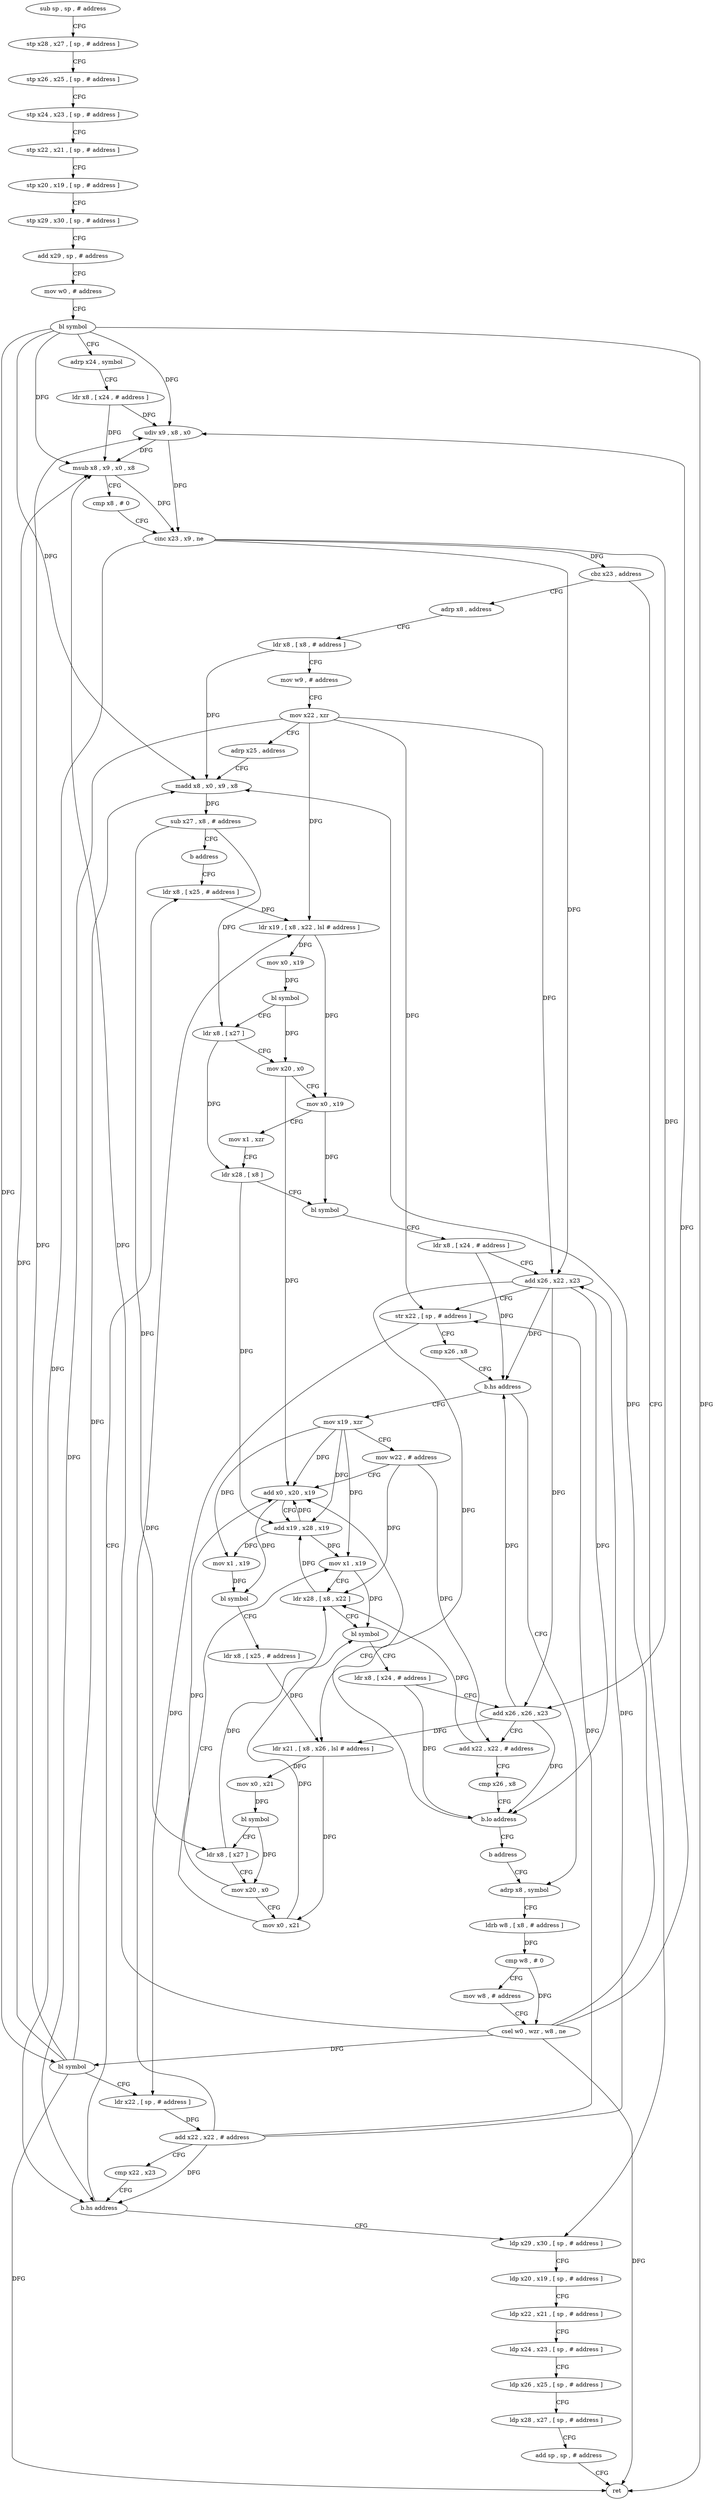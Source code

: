 digraph "func" {
"4228308" [label = "sub sp , sp , # address" ]
"4228312" [label = "stp x28 , x27 , [ sp , # address ]" ]
"4228316" [label = "stp x26 , x25 , [ sp , # address ]" ]
"4228320" [label = "stp x24 , x23 , [ sp , # address ]" ]
"4228324" [label = "stp x22 , x21 , [ sp , # address ]" ]
"4228328" [label = "stp x20 , x19 , [ sp , # address ]" ]
"4228332" [label = "stp x29 , x30 , [ sp , # address ]" ]
"4228336" [label = "add x29 , sp , # address" ]
"4228340" [label = "mov w0 , # address" ]
"4228344" [label = "bl symbol" ]
"4228348" [label = "adrp x24 , symbol" ]
"4228352" [label = "ldr x8 , [ x24 , # address ]" ]
"4228356" [label = "udiv x9 , x8 , x0" ]
"4228360" [label = "msub x8 , x9 , x0 , x8" ]
"4228364" [label = "cmp x8 , # 0" ]
"4228368" [label = "cinc x23 , x9 , ne" ]
"4228372" [label = "cbz x23 , address" ]
"4228596" [label = "ldp x29 , x30 , [ sp , # address ]" ]
"4228376" [label = "adrp x8 , address" ]
"4228600" [label = "ldp x20 , x19 , [ sp , # address ]" ]
"4228604" [label = "ldp x22 , x21 , [ sp , # address ]" ]
"4228608" [label = "ldp x24 , x23 , [ sp , # address ]" ]
"4228612" [label = "ldp x26 , x25 , [ sp , # address ]" ]
"4228616" [label = "ldp x28 , x27 , [ sp , # address ]" ]
"4228620" [label = "add sp , sp , # address" ]
"4228624" [label = "ret" ]
"4228380" [label = "ldr x8 , [ x8 , # address ]" ]
"4228384" [label = "mov w9 , # address" ]
"4228388" [label = "mov x22 , xzr" ]
"4228392" [label = "adrp x25 , address" ]
"4228396" [label = "madd x8 , x0 , x9 , x8" ]
"4228400" [label = "sub x27 , x8 , # address" ]
"4228404" [label = "b address" ]
"4228448" [label = "ldr x8 , [ x25 , # address ]" ]
"4228452" [label = "ldr x19 , [ x8 , x22 , lsl # address ]" ]
"4228456" [label = "mov x0 , x19" ]
"4228460" [label = "bl symbol" ]
"4228464" [label = "ldr x8 , [ x27 ]" ]
"4228468" [label = "mov x20 , x0" ]
"4228472" [label = "mov x0 , x19" ]
"4228476" [label = "mov x1 , xzr" ]
"4228480" [label = "ldr x28 , [ x8 ]" ]
"4228484" [label = "bl symbol" ]
"4228488" [label = "ldr x8 , [ x24 , # address ]" ]
"4228492" [label = "add x26 , x22 , x23" ]
"4228496" [label = "str x22 , [ sp , # address ]" ]
"4228500" [label = "cmp x26 , x8" ]
"4228504" [label = "b.hs address" ]
"4228408" [label = "adrp x8 , symbol" ]
"4228508" [label = "mov x19 , xzr" ]
"4228412" [label = "ldrb w8 , [ x8 , # address ]" ]
"4228416" [label = "cmp w8 , # 0" ]
"4228420" [label = "mov w8 , # address" ]
"4228424" [label = "csel w0 , wzr , w8 , ne" ]
"4228428" [label = "bl symbol" ]
"4228432" [label = "ldr x22 , [ sp , # address ]" ]
"4228436" [label = "add x22 , x22 , # address" ]
"4228440" [label = "cmp x22 , x23" ]
"4228444" [label = "b.hs address" ]
"4228512" [label = "mov w22 , # address" ]
"4228516" [label = "add x0 , x20 , x19" ]
"4228520" [label = "add x19 , x28 , x19" ]
"4228524" [label = "mov x1 , x19" ]
"4228528" [label = "bl symbol" ]
"4228532" [label = "ldr x8 , [ x25 , # address ]" ]
"4228536" [label = "ldr x21 , [ x8 , x26 , lsl # address ]" ]
"4228540" [label = "mov x0 , x21" ]
"4228544" [label = "bl symbol" ]
"4228548" [label = "ldr x8 , [ x27 ]" ]
"4228552" [label = "mov x20 , x0" ]
"4228556" [label = "mov x0 , x21" ]
"4228560" [label = "mov x1 , x19" ]
"4228564" [label = "ldr x28 , [ x8 , x22 ]" ]
"4228568" [label = "bl symbol" ]
"4228572" [label = "ldr x8 , [ x24 , # address ]" ]
"4228576" [label = "add x26 , x26 , x23" ]
"4228580" [label = "add x22 , x22 , # address" ]
"4228584" [label = "cmp x26 , x8" ]
"4228588" [label = "b.lo address" ]
"4228592" [label = "b address" ]
"4228308" -> "4228312" [ label = "CFG" ]
"4228312" -> "4228316" [ label = "CFG" ]
"4228316" -> "4228320" [ label = "CFG" ]
"4228320" -> "4228324" [ label = "CFG" ]
"4228324" -> "4228328" [ label = "CFG" ]
"4228328" -> "4228332" [ label = "CFG" ]
"4228332" -> "4228336" [ label = "CFG" ]
"4228336" -> "4228340" [ label = "CFG" ]
"4228340" -> "4228344" [ label = "CFG" ]
"4228344" -> "4228348" [ label = "CFG" ]
"4228344" -> "4228356" [ label = "DFG" ]
"4228344" -> "4228360" [ label = "DFG" ]
"4228344" -> "4228624" [ label = "DFG" ]
"4228344" -> "4228396" [ label = "DFG" ]
"4228344" -> "4228428" [ label = "DFG" ]
"4228348" -> "4228352" [ label = "CFG" ]
"4228352" -> "4228356" [ label = "DFG" ]
"4228352" -> "4228360" [ label = "DFG" ]
"4228356" -> "4228360" [ label = "DFG" ]
"4228356" -> "4228368" [ label = "DFG" ]
"4228360" -> "4228364" [ label = "CFG" ]
"4228360" -> "4228368" [ label = "DFG" ]
"4228364" -> "4228368" [ label = "CFG" ]
"4228368" -> "4228372" [ label = "DFG" ]
"4228368" -> "4228492" [ label = "DFG" ]
"4228368" -> "4228576" [ label = "DFG" ]
"4228368" -> "4228444" [ label = "DFG" ]
"4228372" -> "4228596" [ label = "CFG" ]
"4228372" -> "4228376" [ label = "CFG" ]
"4228596" -> "4228600" [ label = "CFG" ]
"4228376" -> "4228380" [ label = "CFG" ]
"4228600" -> "4228604" [ label = "CFG" ]
"4228604" -> "4228608" [ label = "CFG" ]
"4228608" -> "4228612" [ label = "CFG" ]
"4228612" -> "4228616" [ label = "CFG" ]
"4228616" -> "4228620" [ label = "CFG" ]
"4228620" -> "4228624" [ label = "CFG" ]
"4228380" -> "4228384" [ label = "CFG" ]
"4228380" -> "4228396" [ label = "DFG" ]
"4228384" -> "4228388" [ label = "CFG" ]
"4228388" -> "4228392" [ label = "CFG" ]
"4228388" -> "4228452" [ label = "DFG" ]
"4228388" -> "4228492" [ label = "DFG" ]
"4228388" -> "4228496" [ label = "DFG" ]
"4228388" -> "4228444" [ label = "DFG" ]
"4228392" -> "4228396" [ label = "CFG" ]
"4228396" -> "4228400" [ label = "DFG" ]
"4228400" -> "4228404" [ label = "CFG" ]
"4228400" -> "4228464" [ label = "DFG" ]
"4228400" -> "4228548" [ label = "DFG" ]
"4228404" -> "4228448" [ label = "CFG" ]
"4228448" -> "4228452" [ label = "DFG" ]
"4228452" -> "4228456" [ label = "DFG" ]
"4228452" -> "4228472" [ label = "DFG" ]
"4228456" -> "4228460" [ label = "DFG" ]
"4228460" -> "4228464" [ label = "CFG" ]
"4228460" -> "4228468" [ label = "DFG" ]
"4228464" -> "4228468" [ label = "CFG" ]
"4228464" -> "4228480" [ label = "DFG" ]
"4228468" -> "4228472" [ label = "CFG" ]
"4228468" -> "4228516" [ label = "DFG" ]
"4228472" -> "4228476" [ label = "CFG" ]
"4228472" -> "4228484" [ label = "DFG" ]
"4228476" -> "4228480" [ label = "CFG" ]
"4228480" -> "4228484" [ label = "CFG" ]
"4228480" -> "4228520" [ label = "DFG" ]
"4228484" -> "4228488" [ label = "CFG" ]
"4228488" -> "4228492" [ label = "CFG" ]
"4228488" -> "4228504" [ label = "DFG" ]
"4228492" -> "4228496" [ label = "CFG" ]
"4228492" -> "4228504" [ label = "DFG" ]
"4228492" -> "4228536" [ label = "DFG" ]
"4228492" -> "4228576" [ label = "DFG" ]
"4228492" -> "4228588" [ label = "DFG" ]
"4228496" -> "4228500" [ label = "CFG" ]
"4228496" -> "4228432" [ label = "DFG" ]
"4228500" -> "4228504" [ label = "CFG" ]
"4228504" -> "4228408" [ label = "CFG" ]
"4228504" -> "4228508" [ label = "CFG" ]
"4228408" -> "4228412" [ label = "CFG" ]
"4228508" -> "4228512" [ label = "CFG" ]
"4228508" -> "4228516" [ label = "DFG" ]
"4228508" -> "4228520" [ label = "DFG" ]
"4228508" -> "4228524" [ label = "DFG" ]
"4228508" -> "4228560" [ label = "DFG" ]
"4228412" -> "4228416" [ label = "DFG" ]
"4228416" -> "4228420" [ label = "CFG" ]
"4228416" -> "4228424" [ label = "DFG" ]
"4228420" -> "4228424" [ label = "CFG" ]
"4228424" -> "4228428" [ label = "DFG" ]
"4228424" -> "4228356" [ label = "DFG" ]
"4228424" -> "4228360" [ label = "DFG" ]
"4228424" -> "4228396" [ label = "DFG" ]
"4228424" -> "4228624" [ label = "DFG" ]
"4228428" -> "4228432" [ label = "CFG" ]
"4228428" -> "4228356" [ label = "DFG" ]
"4228428" -> "4228360" [ label = "DFG" ]
"4228428" -> "4228396" [ label = "DFG" ]
"4228428" -> "4228624" [ label = "DFG" ]
"4228432" -> "4228436" [ label = "DFG" ]
"4228436" -> "4228440" [ label = "CFG" ]
"4228436" -> "4228452" [ label = "DFG" ]
"4228436" -> "4228496" [ label = "DFG" ]
"4228436" -> "4228492" [ label = "DFG" ]
"4228436" -> "4228444" [ label = "DFG" ]
"4228440" -> "4228444" [ label = "CFG" ]
"4228444" -> "4228596" [ label = "CFG" ]
"4228444" -> "4228448" [ label = "CFG" ]
"4228512" -> "4228516" [ label = "CFG" ]
"4228512" -> "4228564" [ label = "DFG" ]
"4228512" -> "4228580" [ label = "DFG" ]
"4228516" -> "4228520" [ label = "CFG" ]
"4228516" -> "4228528" [ label = "DFG" ]
"4228520" -> "4228524" [ label = "DFG" ]
"4228520" -> "4228516" [ label = "DFG" ]
"4228520" -> "4228560" [ label = "DFG" ]
"4228524" -> "4228528" [ label = "DFG" ]
"4228528" -> "4228532" [ label = "CFG" ]
"4228532" -> "4228536" [ label = "DFG" ]
"4228536" -> "4228540" [ label = "DFG" ]
"4228536" -> "4228556" [ label = "DFG" ]
"4228540" -> "4228544" [ label = "DFG" ]
"4228544" -> "4228548" [ label = "CFG" ]
"4228544" -> "4228552" [ label = "DFG" ]
"4228548" -> "4228552" [ label = "CFG" ]
"4228548" -> "4228564" [ label = "DFG" ]
"4228552" -> "4228556" [ label = "CFG" ]
"4228552" -> "4228516" [ label = "DFG" ]
"4228556" -> "4228560" [ label = "CFG" ]
"4228556" -> "4228568" [ label = "DFG" ]
"4228560" -> "4228564" [ label = "CFG" ]
"4228560" -> "4228568" [ label = "DFG" ]
"4228564" -> "4228568" [ label = "CFG" ]
"4228564" -> "4228520" [ label = "DFG" ]
"4228568" -> "4228572" [ label = "CFG" ]
"4228572" -> "4228576" [ label = "CFG" ]
"4228572" -> "4228588" [ label = "DFG" ]
"4228576" -> "4228580" [ label = "CFG" ]
"4228576" -> "4228536" [ label = "DFG" ]
"4228576" -> "4228504" [ label = "DFG" ]
"4228576" -> "4228588" [ label = "DFG" ]
"4228580" -> "4228584" [ label = "CFG" ]
"4228580" -> "4228564" [ label = "DFG" ]
"4228584" -> "4228588" [ label = "CFG" ]
"4228588" -> "4228516" [ label = "CFG" ]
"4228588" -> "4228592" [ label = "CFG" ]
"4228592" -> "4228408" [ label = "CFG" ]
}
